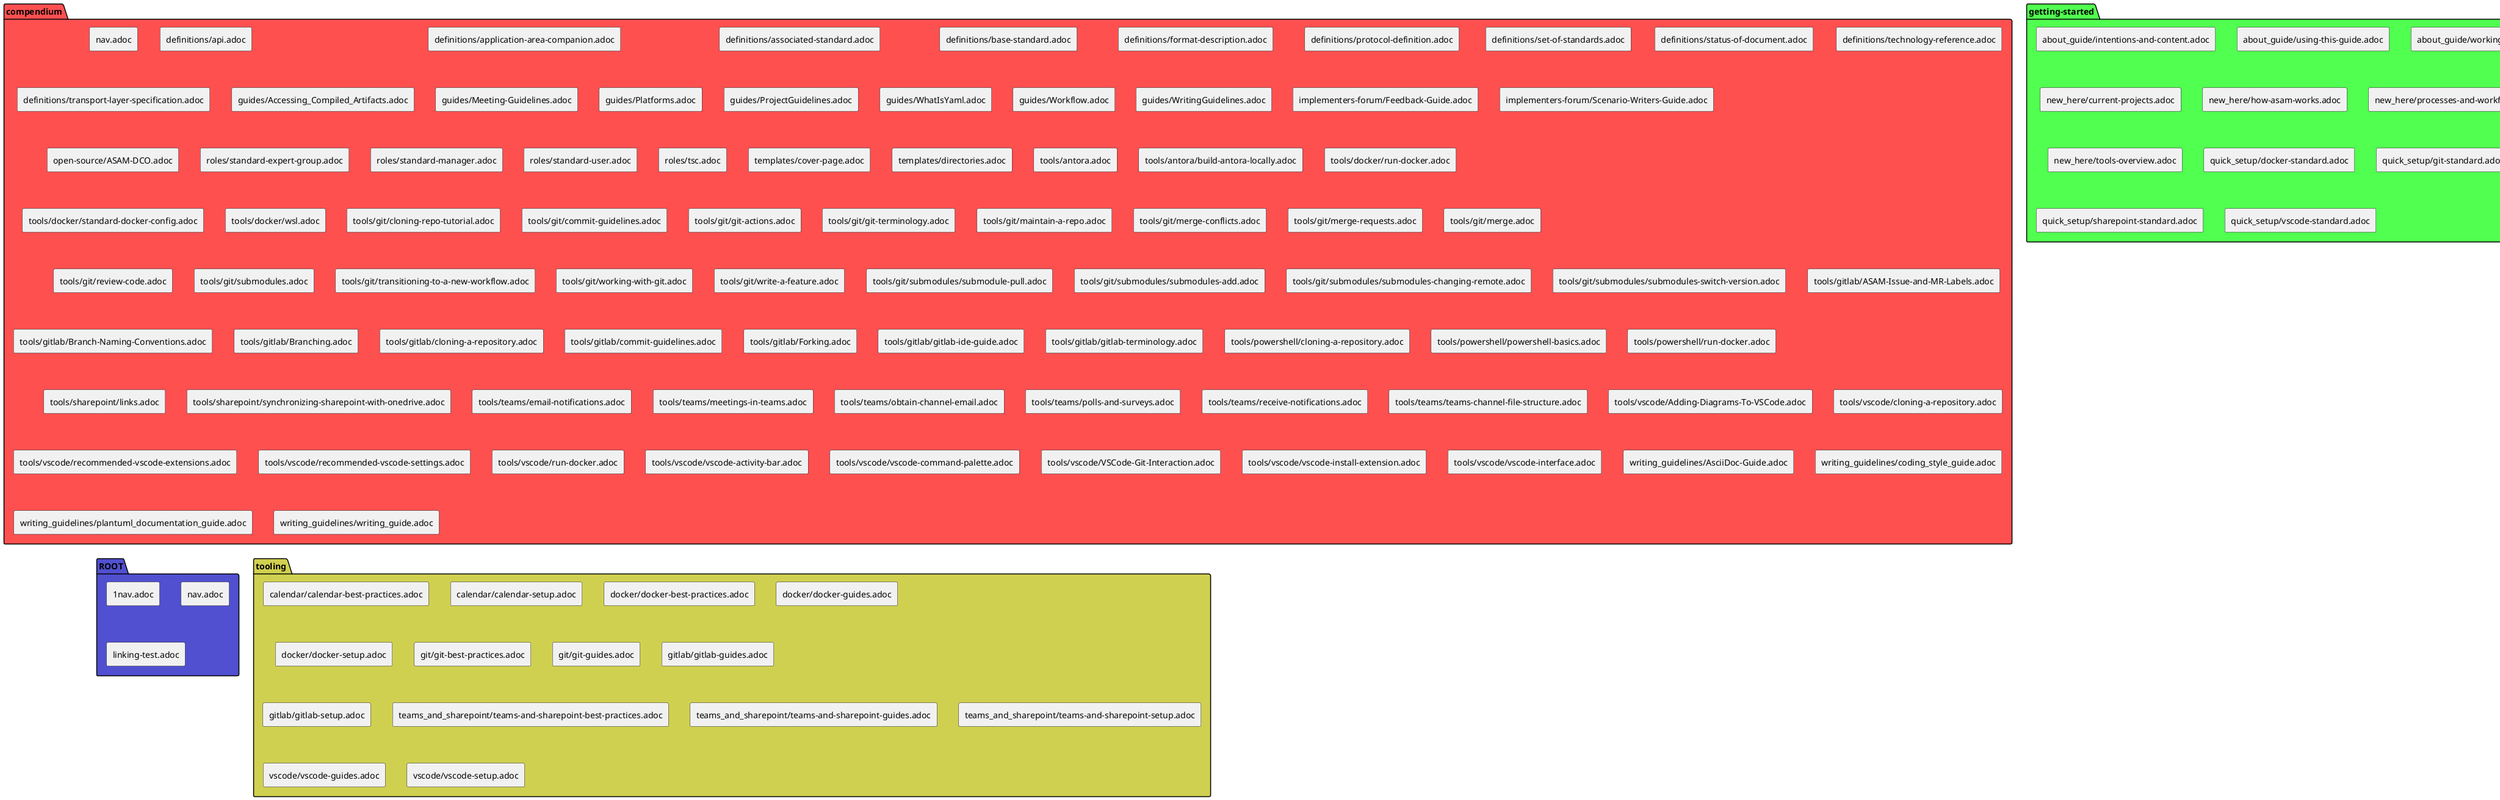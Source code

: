 @startuml
package compendium #ff5050 {
rectangle "nav.adoc" as f0_1
rectangle "definitions/api.adoc" as f0_3
rectangle "definitions/application-area-companion.adoc" as f0_4
rectangle "definitions/associated-standard.adoc" as f0_5
rectangle "definitions/base-standard.adoc" as f0_6
rectangle "definitions/format-description.adoc" as f0_7
rectangle "definitions/protocol-definition.adoc" as f0_8
rectangle "definitions/set-of-standards.adoc" as f0_9
rectangle "definitions/status-of-document.adoc" as f0_10
rectangle "definitions/technology-reference.adoc" as f0_11
rectangle "definitions/transport-layer-specification.adoc" as f0_12
rectangle "guides/Accessing_Compiled_Artifacts.adoc" as f0_13
rectangle "guides/Meeting-Guidelines.adoc" as f0_14
rectangle "guides/Platforms.adoc" as f0_15
rectangle "guides/ProjectGuidelines.adoc" as f0_16
rectangle "guides/WhatIsYaml.adoc" as f0_17
rectangle "guides/Workflow.adoc" as f0_18
rectangle "guides/WritingGuidelines.adoc" as f0_19
rectangle "implementers-forum/Feedback-Guide.adoc" as f0_20
rectangle "implementers-forum/Scenario-Writers-Guide.adoc" as f0_21
rectangle "open-source/ASAM-DCO.adoc" as f0_22
rectangle "roles/standard-expert-group.adoc" as f0_23
rectangle "roles/standard-manager.adoc" as f0_24
rectangle "roles/standard-user.adoc" as f0_25
rectangle "roles/tsc.adoc" as f0_26
rectangle "templates/cover-page.adoc" as f0_27
rectangle "templates/directories.adoc" as f0_28
rectangle "tools/antora.adoc" as f0_29
rectangle "tools/antora/build-antora-locally.adoc" as f0_30
rectangle "tools/docker/run-docker.adoc" as f0_32
rectangle "tools/docker/standard-docker-config.adoc" as f0_33
rectangle "tools/docker/wsl.adoc" as f0_34
rectangle "tools/git/cloning-repo-tutorial.adoc" as f0_35
rectangle "tools/git/commit-guidelines.adoc" as f0_36
rectangle "tools/git/git-actions.adoc" as f0_37
rectangle "tools/git/git-terminology.adoc" as f0_38
rectangle "tools/git/maintain-a-repo.adoc" as f0_39
rectangle "tools/git/merge-conflicts.adoc" as f0_40
rectangle "tools/git/merge-requests.adoc" as f0_41
rectangle "tools/git/merge.adoc" as f0_42
rectangle "tools/git/review-code.adoc" as f0_43
rectangle "tools/git/submodules.adoc" as f0_44
rectangle "tools/git/transitioning-to-a-new-workflow.adoc" as f0_45
rectangle "tools/git/working-with-git.adoc" as f0_46
rectangle "tools/git/write-a-feature.adoc" as f0_47
rectangle "tools/git/submodules/submodule-pull.adoc" as f0_48
rectangle "tools/git/submodules/submodules-add.adoc" as f0_49
rectangle "tools/git/submodules/submodules-changing-remote.adoc" as f0_50
rectangle "tools/git/submodules/submodules-switch-version.adoc" as f0_51
rectangle "tools/gitlab/ASAM-Issue-and-MR-Labels.adoc" as f0_52
rectangle "tools/gitlab/Branch-Naming-Conventions.adoc" as f0_53
rectangle "tools/gitlab/Branching.adoc" as f0_54
rectangle "tools/gitlab/cloning-a-repository.adoc" as f0_55
rectangle "tools/gitlab/commit-guidelines.adoc" as f0_56
rectangle "tools/gitlab/Forking.adoc" as f0_57
rectangle "tools/gitlab/gitlab-ide-guide.adoc" as f0_58
rectangle "tools/gitlab/gitlab-terminology.adoc" as f0_59
rectangle "tools/powershell/cloning-a-repository.adoc" as f0_60
rectangle "tools/powershell/powershell-basics.adoc" as f0_61
rectangle "tools/powershell/run-docker.adoc" as f0_62
rectangle "tools/sharepoint/links.adoc" as f0_63
rectangle "tools/sharepoint/synchronizing-sharepoint-with-onedrive.adoc" as f0_64
rectangle "tools/teams/email-notifications.adoc" as f0_65
rectangle "tools/teams/meetings-in-teams.adoc" as f0_66
rectangle "tools/teams/obtain-channel-email.adoc" as f0_67
rectangle "tools/teams/polls-and-surveys.adoc" as f0_68
rectangle "tools/teams/receive-notifications.adoc" as f0_69
rectangle "tools/teams/teams-channel-file-structure.adoc" as f0_70
rectangle "tools/vscode/Adding-Diagrams-To-VSCode.adoc" as f0_71
rectangle "tools/vscode/cloning-a-repository.adoc" as f0_72
rectangle "tools/vscode/recommended-vscode-extensions.adoc" as f0_73
rectangle "tools/vscode/recommended-vscode-settings.adoc" as f0_74
rectangle "tools/vscode/run-docker.adoc" as f0_75
rectangle "tools/vscode/vscode-activity-bar.adoc" as f0_76
rectangle "tools/vscode/vscode-command-palette.adoc" as f0_77
rectangle "tools/vscode/VSCode-Git-Interaction.adoc" as f0_78
rectangle "tools/vscode/vscode-install-extension.adoc" as f0_79
rectangle "tools/vscode/vscode-interface.adoc" as f0_80
rectangle "writing_guidelines/AsciiDoc-Guide.adoc" as f0_81
rectangle "writing_guidelines/coding_style_guide.adoc" as f0_82
rectangle "writing_guidelines/plantuml_documentation_guide.adoc" as f0_83
rectangle "writing_guidelines/writing_guide.adoc" as f0_84
}
package getting-started #50ff50 {
rectangle "about_guide/intentions-and-content.adoc" as f2_6
rectangle "about_guide/using-this-guide.adoc" as f2_7
rectangle "about_guide/working-on-the-guide.adoc" as f2_8
rectangle "new_here/asam-contacts.adoc" as f2_9
rectangle "new_here/current-projects.adoc" as f2_10
rectangle "new_here/how-asam-works.adoc" as f2_11
rectangle "new_here/processes-and-workflows-overview.adoc" as f2_12
rectangle "new_here/roles-overview.adoc" as f2_13
rectangle "new_here/tools-overview.adoc" as f2_14
rectangle "quick_setup/docker-standard.adoc" as f2_15
rectangle "quick_setup/git-standard.adoc" as f2_16
rectangle "quick_setup/microsoft-teams-standard.adoc" as f2_17
rectangle "quick_setup/sharepoint-standard.adoc" as f2_18
rectangle "quick_setup/vscode-standard.adoc" as f2_19
}
package project-guide #ffff50 {
rectangle "macros/macro-pages.adoc" as f3_14
rectangle "macros/macro-reference.adoc" as f3_15
rectangle "macros/macro-related.adoc" as f3_16
}
package ROOT #5050d0 {
rectangle "1nav.adoc" as f5_1
rectangle "nav.adoc" as f5_2
rectangle "linking-test.adoc" as f5_4
}
package tooling #d0d050 {
rectangle "calendar/calendar-best-practices.adoc" as f7_11
rectangle "calendar/calendar-setup.adoc" as f7_12
rectangle "docker/docker-best-practices.adoc" as f7_13
rectangle "docker/docker-guides.adoc" as f7_14
rectangle "docker/docker-setup.adoc" as f7_15
rectangle "git/git-best-practices.adoc" as f7_17
rectangle "git/git-guides.adoc" as f7_18
rectangle "gitlab/gitlab-guides.adoc" as f7_20
rectangle "gitlab/gitlab-setup.adoc" as f7_21
rectangle "teams_and_sharepoint/teams-and-sharepoint-best-practices.adoc" as f7_22
rectangle "teams_and_sharepoint/teams-and-sharepoint-guides.adoc" as f7_23
rectangle "teams_and_sharepoint/teams-and-sharepoint-setup.adoc" as f7_24
rectangle "vscode/vscode-guides.adoc" as f7_25
rectangle "vscode/vscode-setup.adoc" as f7_26
}


@enduml
